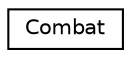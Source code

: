 digraph "Graphe hiérarchique des classes"
{
  edge [fontname="Helvetica",fontsize="10",labelfontname="Helvetica",labelfontsize="10"];
  node [fontname="Helvetica",fontsize="10",shape=record];
  rankdir="LR";
  Node1 [label="Combat",height=0.2,width=0.4,color="black", fillcolor="white", style="filled",URL="$classCombat.html"];
}
